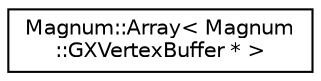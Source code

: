 digraph "圖形化之類別階層"
{
  edge [fontname="Helvetica",fontsize="10",labelfontname="Helvetica",labelfontsize="10"];
  node [fontname="Helvetica",fontsize="10",shape=record];
  rankdir="LR";
  Node1 [label="Magnum::Array\< Magnum\l::GXVertexBuffer * \>",height=0.2,width=0.4,color="black", fillcolor="white", style="filled",URL="$class_magnum_1_1_array.html"];
}

